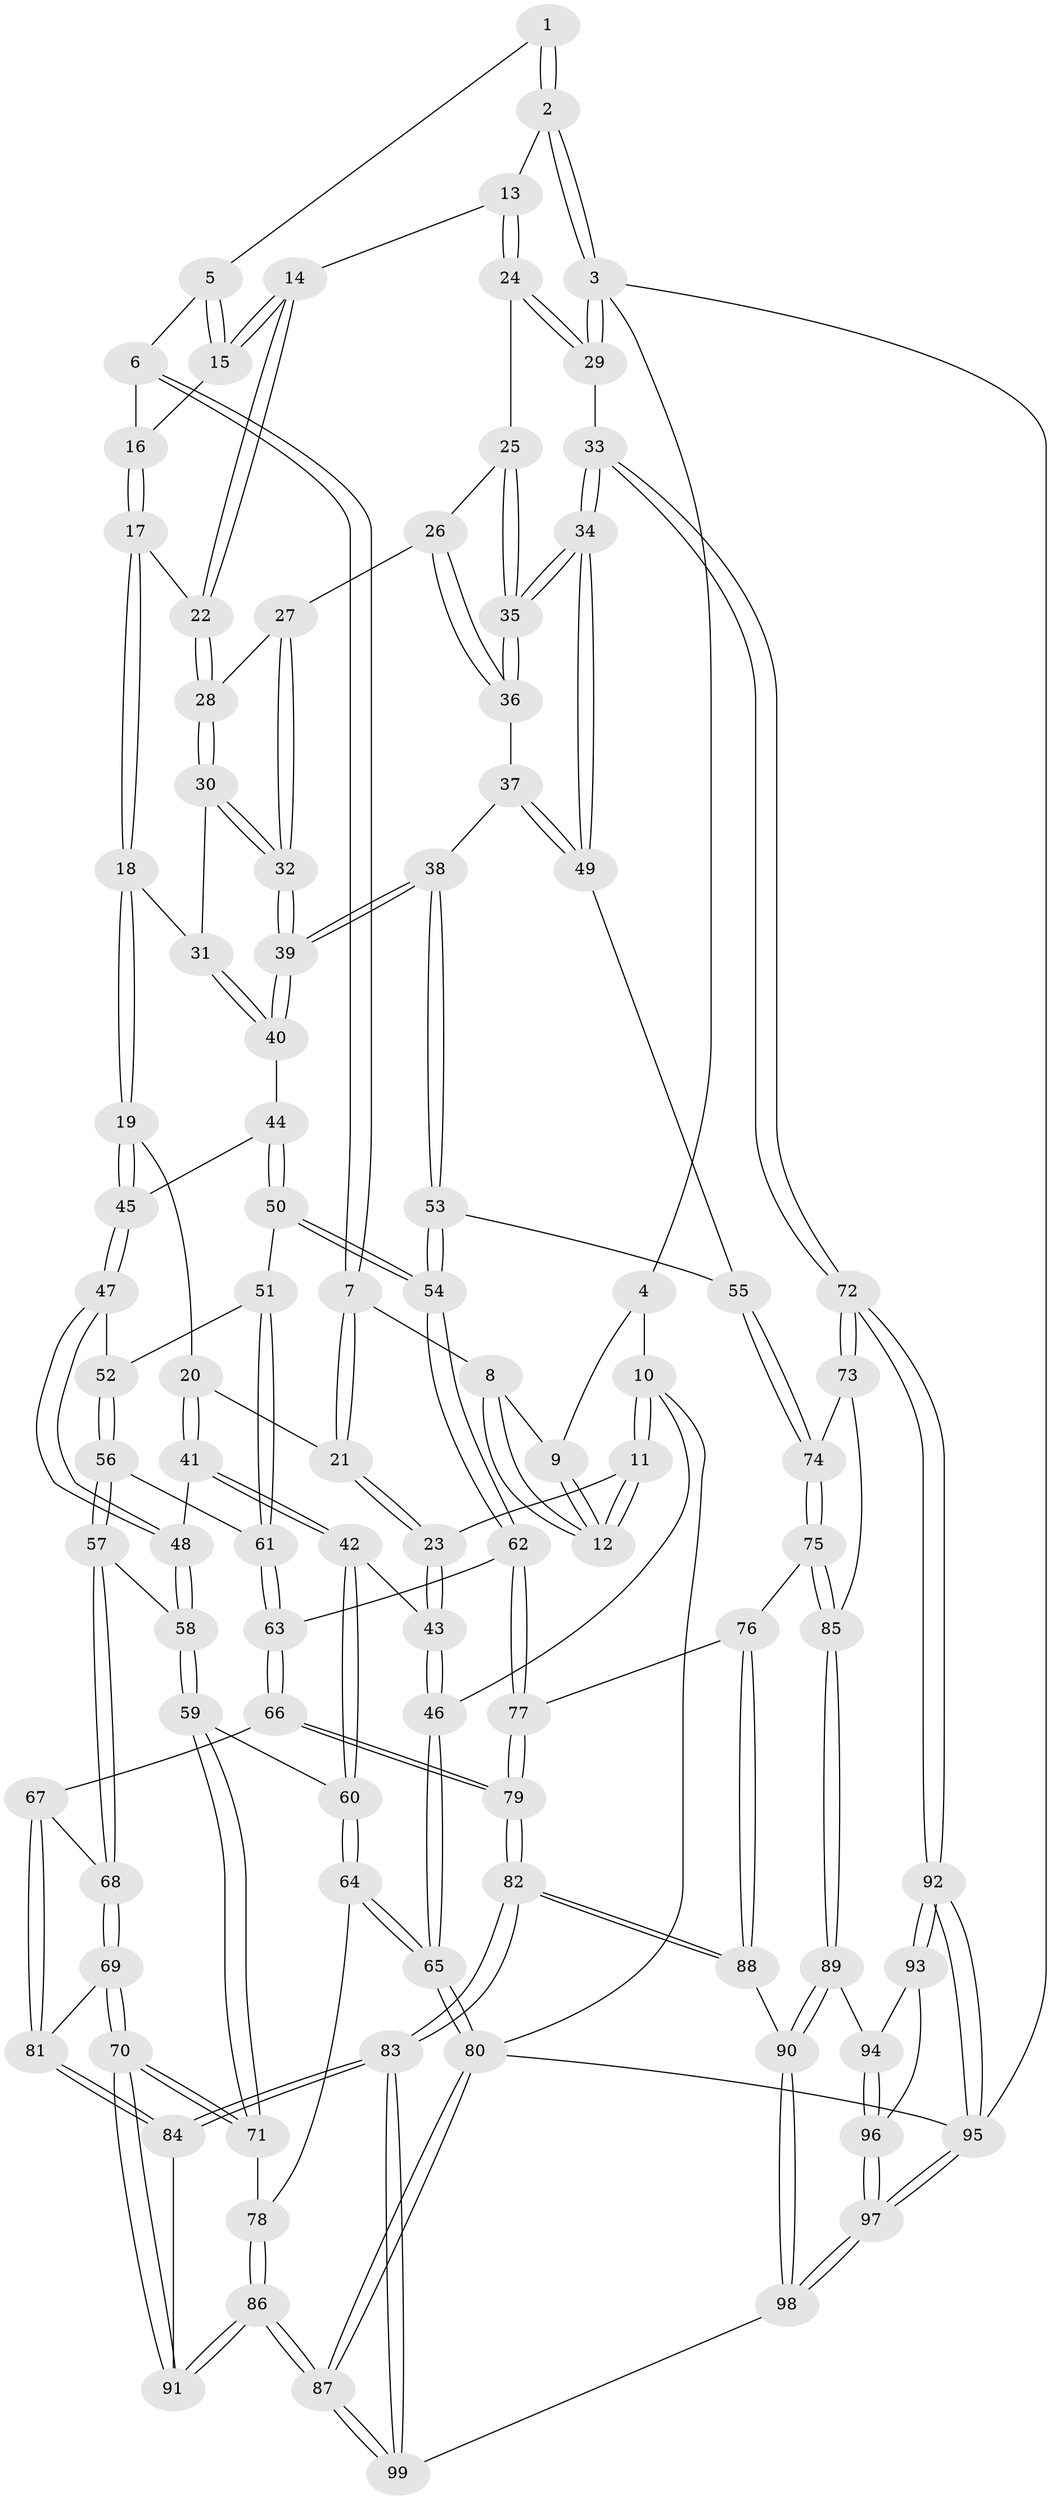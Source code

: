 // coarse degree distribution, {3: 0.475, 6: 0.05, 4: 0.25, 2: 0.15, 5: 0.075}
// Generated by graph-tools (version 1.1) at 2025/54/03/04/25 22:54:17]
// undirected, 99 vertices, 244 edges
graph export_dot {
  node [color=gray90,style=filled];
  1 [pos="+0.7384309722159534+0"];
  2 [pos="+0.8161867271968609+0"];
  3 [pos="+1+0"];
  4 [pos="+0.3418049416323629+0"];
  5 [pos="+0.7040298260489843+0"];
  6 [pos="+0.6014179167291684+0.15680415445250978"];
  7 [pos="+0.36970271335792165+0.14107271637962754"];
  8 [pos="+0.3675112039831984+0.1374859211751559"];
  9 [pos="+0.3389202944602021+0"];
  10 [pos="+0+0.12153080567130106"];
  11 [pos="+0+0.20786863274584416"];
  12 [pos="+0.013715374536194456+0.19568141464705205"];
  13 [pos="+0.8762180544173881+0.19759728527657083"];
  14 [pos="+0.7593130044870257+0.23103685485542408"];
  15 [pos="+0.7551727132129871+0.22890191837946736"];
  16 [pos="+0.6137872446594902+0.1767010859511333"];
  17 [pos="+0.5939896085653481+0.29972377405539913"];
  18 [pos="+0.5439961276346167+0.39359403438240564"];
  19 [pos="+0.5078593190349364+0.40599584747208195"];
  20 [pos="+0.4159218278322+0.36691275694306497"];
  21 [pos="+0.3651795517260855+0.3006935849391833"];
  22 [pos="+0.7343606193700345+0.31444502576710454"];
  23 [pos="+0.1480022208695645+0.3847273661313889"];
  24 [pos="+0.9270036271504033+0.2351919499293014"];
  25 [pos="+0.8762520157065502+0.3794530140056298"];
  26 [pos="+0.833249782681486+0.4049266446432879"];
  27 [pos="+0.7742406038716434+0.38549184560385014"];
  28 [pos="+0.7389029448756227+0.3699746055091779"];
  29 [pos="+1+0.24434462423996317"];
  30 [pos="+0.6897816675254771+0.4041137506162085"];
  31 [pos="+0.6311158410464218+0.4197200770343856"];
  32 [pos="+0.7430553983698646+0.4919408690783502"];
  33 [pos="+1+0.600043924928747"];
  34 [pos="+1+0.5785528078253614"];
  35 [pos="+1+0.48961818106067473"];
  36 [pos="+0.8237424092344914+0.4881391864151555"];
  37 [pos="+0.8109245857609622+0.5200377467286175"];
  38 [pos="+0.7678619482558405+0.5419560402902422"];
  39 [pos="+0.7616467533785886+0.5383559694854576"];
  40 [pos="+0.6696001885185937+0.5242219914923522"];
  41 [pos="+0.326075903811072+0.5217671515209953"];
  42 [pos="+0.23153330056866894+0.5627906443882935"];
  43 [pos="+0.14598312241112443+0.439404883956945"];
  44 [pos="+0.6433801298872057+0.5535454130302789"];
  45 [pos="+0.5119190415118409+0.4855856687656731"];
  46 [pos="+0+0.6379515773788123"];
  47 [pos="+0.5036050281338502+0.5320853056462439"];
  48 [pos="+0.42194080479183493+0.5918190335915522"];
  49 [pos="+0.9091948739633647+0.5823506267084002"];
  50 [pos="+0.6366798576377073+0.5784095087778516"];
  51 [pos="+0.5934791407974656+0.6087315473475444"];
  52 [pos="+0.540111217287477+0.5885329829667444"];
  53 [pos="+0.7500447738102197+0.6747771297919699"];
  54 [pos="+0.7487778410028911+0.6753339846575982"];
  55 [pos="+0.8033187535492593+0.6906371019962085"];
  56 [pos="+0.5022531216437273+0.6789950263518384"];
  57 [pos="+0.4898870676252815+0.6873127765658328"];
  58 [pos="+0.4163687397437082+0.643185777765524"];
  59 [pos="+0.319046297822603+0.7112232655171956"];
  60 [pos="+0.22219718930517665+0.626450679267599"];
  61 [pos="+0.6097397568718462+0.6857747530865367"];
  62 [pos="+0.6777257196701434+0.736893662069588"];
  63 [pos="+0.6585955566665936+0.7397644108382321"];
  64 [pos="+0.0353169251940247+0.7409783794052026"];
  65 [pos="+0+0.714053919420158"];
  66 [pos="+0.5931040920011468+0.8023025588609938"];
  67 [pos="+0.5873913012986574+0.8030225296425908"];
  68 [pos="+0.49019059913447255+0.7499944453862958"];
  69 [pos="+0.37090610934725426+0.8241609811715035"];
  70 [pos="+0.3444583372991544+0.8339114096800823"];
  71 [pos="+0.34327632685397375+0.8316656897623624"];
  72 [pos="+1+0.727398779767346"];
  73 [pos="+0.9512131454885431+0.7762772386691983"];
  74 [pos="+0.8829969581558438+0.7631888359570449"];
  75 [pos="+0.7854170402913467+0.8541679351173638"];
  76 [pos="+0.7781093869095677+0.8580249457912497"];
  77 [pos="+0.7370917183718478+0.8301250535811997"];
  78 [pos="+0.05184207106879179+0.7579984367960374"];
  79 [pos="+0.6433325978220699+0.910983970966431"];
  80 [pos="+0+1"];
  81 [pos="+0.5394766539758116+0.8522911301077621"];
  82 [pos="+0.6523712864470605+1"];
  83 [pos="+0.6084569604243297+1"];
  84 [pos="+0.5226035998405205+0.9041729521651536"];
  85 [pos="+0.8872741792774896+0.9004673331034514"];
  86 [pos="+0.26029317794987045+1"];
  87 [pos="+0.25735140026499165+1"];
  88 [pos="+0.7721168204296587+0.917930193723766"];
  89 [pos="+0.8838981096998674+0.9410491216435222"];
  90 [pos="+0.8625286581858923+0.9650485001181982"];
  91 [pos="+0.3387192691433126+0.8865208928061994"];
  92 [pos="+1+0.7441053415655308"];
  93 [pos="+1+0.9162288585736057"];
  94 [pos="+0.91657625581393+0.9427377569891648"];
  95 [pos="+1+1"];
  96 [pos="+0.9609981322036665+0.9973292607137618"];
  97 [pos="+0.8908705742729717+1"];
  98 [pos="+0.8721281046483925+1"];
  99 [pos="+0.5922439725287428+1"];
  1 -- 2;
  1 -- 2;
  1 -- 5;
  2 -- 3;
  2 -- 3;
  2 -- 13;
  3 -- 4;
  3 -- 29;
  3 -- 29;
  3 -- 95;
  4 -- 9;
  4 -- 10;
  5 -- 6;
  5 -- 15;
  5 -- 15;
  6 -- 7;
  6 -- 7;
  6 -- 16;
  7 -- 8;
  7 -- 21;
  7 -- 21;
  8 -- 9;
  8 -- 12;
  8 -- 12;
  9 -- 12;
  9 -- 12;
  10 -- 11;
  10 -- 11;
  10 -- 46;
  10 -- 80;
  11 -- 12;
  11 -- 12;
  11 -- 23;
  13 -- 14;
  13 -- 24;
  13 -- 24;
  14 -- 15;
  14 -- 15;
  14 -- 22;
  14 -- 22;
  15 -- 16;
  16 -- 17;
  16 -- 17;
  17 -- 18;
  17 -- 18;
  17 -- 22;
  18 -- 19;
  18 -- 19;
  18 -- 31;
  19 -- 20;
  19 -- 45;
  19 -- 45;
  20 -- 21;
  20 -- 41;
  20 -- 41;
  21 -- 23;
  21 -- 23;
  22 -- 28;
  22 -- 28;
  23 -- 43;
  23 -- 43;
  24 -- 25;
  24 -- 29;
  24 -- 29;
  25 -- 26;
  25 -- 35;
  25 -- 35;
  26 -- 27;
  26 -- 36;
  26 -- 36;
  27 -- 28;
  27 -- 32;
  27 -- 32;
  28 -- 30;
  28 -- 30;
  29 -- 33;
  30 -- 31;
  30 -- 32;
  30 -- 32;
  31 -- 40;
  31 -- 40;
  32 -- 39;
  32 -- 39;
  33 -- 34;
  33 -- 34;
  33 -- 72;
  33 -- 72;
  34 -- 35;
  34 -- 35;
  34 -- 49;
  34 -- 49;
  35 -- 36;
  35 -- 36;
  36 -- 37;
  37 -- 38;
  37 -- 49;
  37 -- 49;
  38 -- 39;
  38 -- 39;
  38 -- 53;
  38 -- 53;
  39 -- 40;
  39 -- 40;
  40 -- 44;
  41 -- 42;
  41 -- 42;
  41 -- 48;
  42 -- 43;
  42 -- 60;
  42 -- 60;
  43 -- 46;
  43 -- 46;
  44 -- 45;
  44 -- 50;
  44 -- 50;
  45 -- 47;
  45 -- 47;
  46 -- 65;
  46 -- 65;
  47 -- 48;
  47 -- 48;
  47 -- 52;
  48 -- 58;
  48 -- 58;
  49 -- 55;
  50 -- 51;
  50 -- 54;
  50 -- 54;
  51 -- 52;
  51 -- 61;
  51 -- 61;
  52 -- 56;
  52 -- 56;
  53 -- 54;
  53 -- 54;
  53 -- 55;
  54 -- 62;
  54 -- 62;
  55 -- 74;
  55 -- 74;
  56 -- 57;
  56 -- 57;
  56 -- 61;
  57 -- 58;
  57 -- 68;
  57 -- 68;
  58 -- 59;
  58 -- 59;
  59 -- 60;
  59 -- 71;
  59 -- 71;
  60 -- 64;
  60 -- 64;
  61 -- 63;
  61 -- 63;
  62 -- 63;
  62 -- 77;
  62 -- 77;
  63 -- 66;
  63 -- 66;
  64 -- 65;
  64 -- 65;
  64 -- 78;
  65 -- 80;
  65 -- 80;
  66 -- 67;
  66 -- 79;
  66 -- 79;
  67 -- 68;
  67 -- 81;
  67 -- 81;
  68 -- 69;
  68 -- 69;
  69 -- 70;
  69 -- 70;
  69 -- 81;
  70 -- 71;
  70 -- 71;
  70 -- 91;
  70 -- 91;
  71 -- 78;
  72 -- 73;
  72 -- 73;
  72 -- 92;
  72 -- 92;
  73 -- 74;
  73 -- 85;
  74 -- 75;
  74 -- 75;
  75 -- 76;
  75 -- 85;
  75 -- 85;
  76 -- 77;
  76 -- 88;
  76 -- 88;
  77 -- 79;
  77 -- 79;
  78 -- 86;
  78 -- 86;
  79 -- 82;
  79 -- 82;
  80 -- 87;
  80 -- 87;
  80 -- 95;
  81 -- 84;
  81 -- 84;
  82 -- 83;
  82 -- 83;
  82 -- 88;
  82 -- 88;
  83 -- 84;
  83 -- 84;
  83 -- 99;
  83 -- 99;
  84 -- 91;
  85 -- 89;
  85 -- 89;
  86 -- 87;
  86 -- 87;
  86 -- 91;
  86 -- 91;
  87 -- 99;
  87 -- 99;
  88 -- 90;
  89 -- 90;
  89 -- 90;
  89 -- 94;
  90 -- 98;
  90 -- 98;
  92 -- 93;
  92 -- 93;
  92 -- 95;
  92 -- 95;
  93 -- 94;
  93 -- 96;
  94 -- 96;
  94 -- 96;
  95 -- 97;
  95 -- 97;
  96 -- 97;
  96 -- 97;
  97 -- 98;
  97 -- 98;
  98 -- 99;
}
